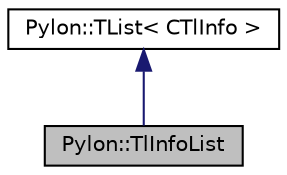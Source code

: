 digraph "Pylon::TlInfoList"
{
  edge [fontname="Helvetica",fontsize="10",labelfontname="Helvetica",labelfontsize="10"];
  node [fontname="Helvetica",fontsize="10",shape=record];
  Node1 [label="Pylon::TlInfoList",height=0.2,width=0.4,color="black", fillcolor="grey75", style="filled", fontcolor="black"];
  Node2 -> Node1 [dir="back",color="midnightblue",fontsize="10",style="solid",fontname="Helvetica"];
  Node2 [label="Pylon::TList\< CTlInfo \>",height=0.2,width=0.4,color="black", fillcolor="white", style="filled",URL="$class_pylon_1_1_t_list.html"];
}
